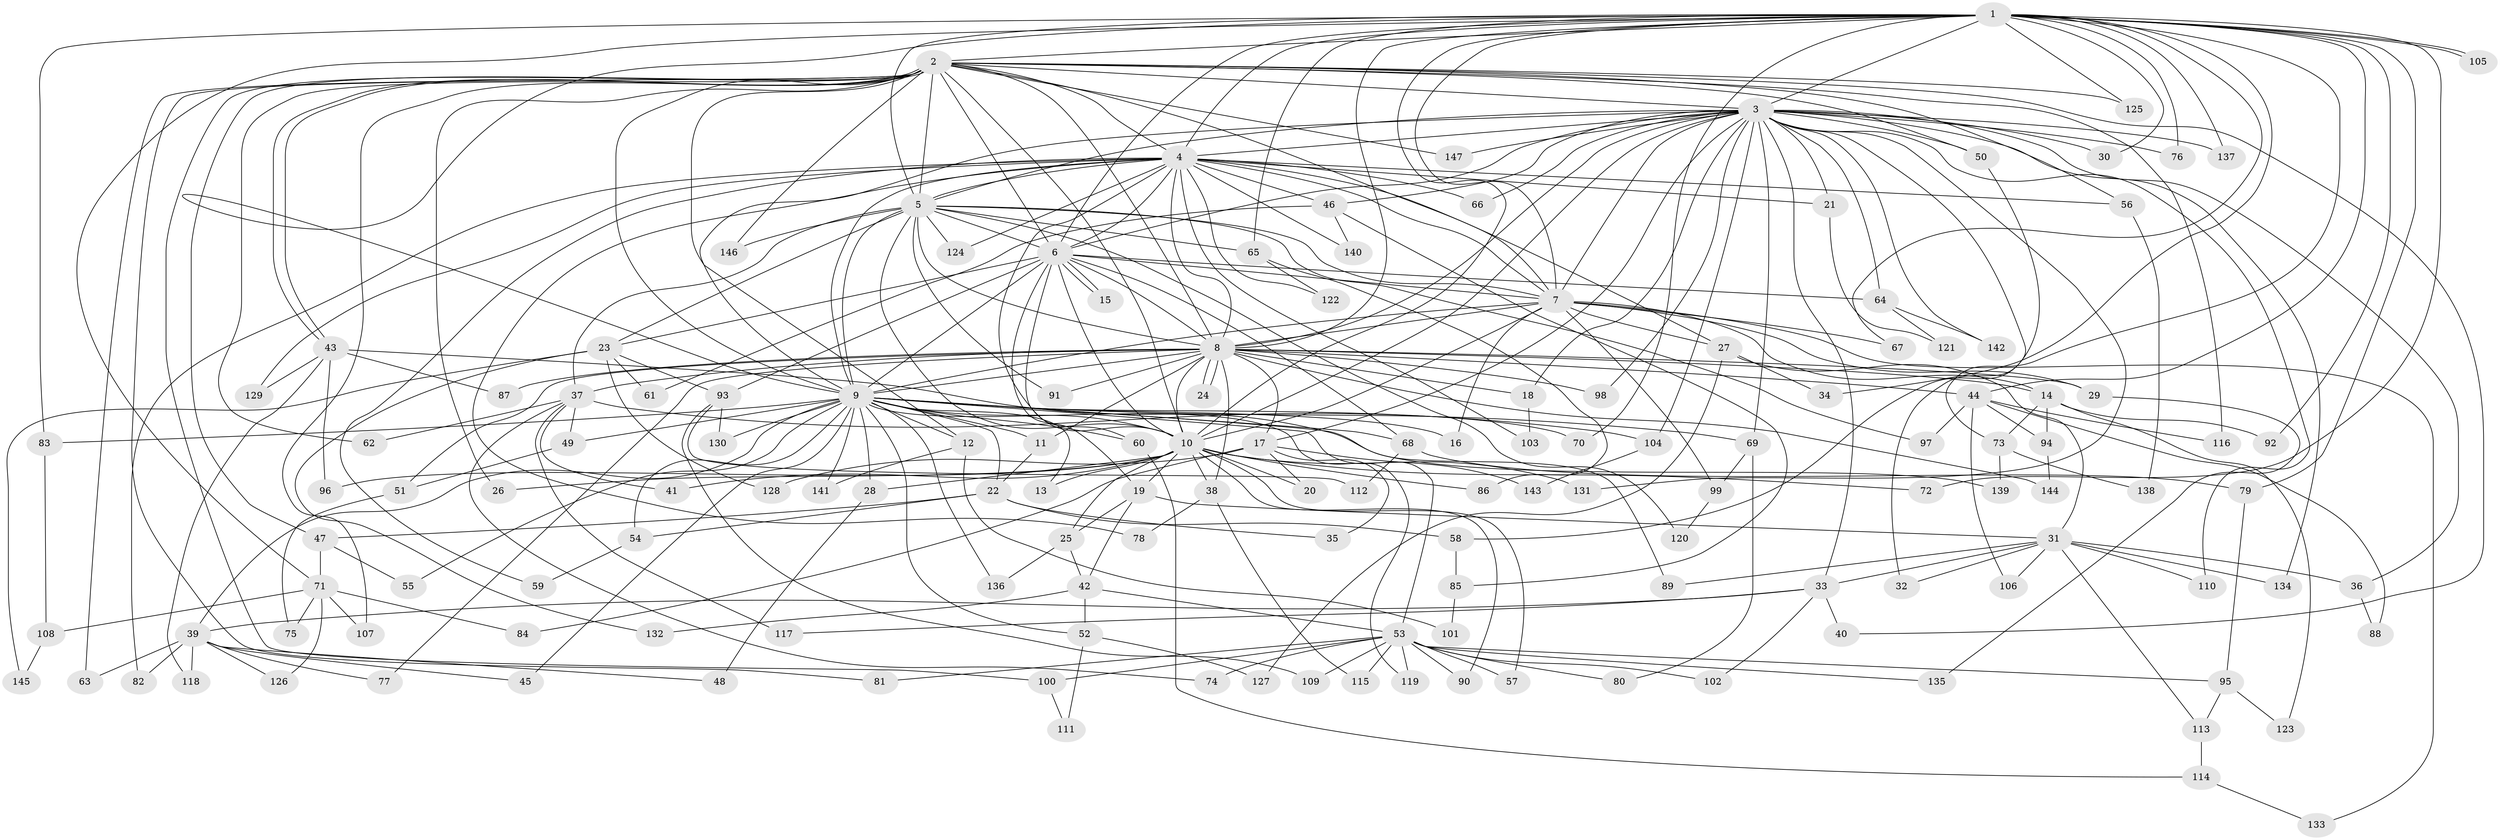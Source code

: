 // coarse degree distribution, {21: 0.03409090909090909, 24: 0.011363636363636364, 34: 0.011363636363636364, 15: 0.03409090909090909, 14: 0.011363636363636364, 29: 0.011363636363636364, 3: 0.1590909090909091, 4: 0.09090909090909091, 2: 0.45454545454545453, 6: 0.022727272727272728, 5: 0.056818181818181816, 1: 0.011363636363636364, 7: 0.056818181818181816, 13: 0.011363636363636364, 8: 0.011363636363636364, 9: 0.011363636363636364}
// Generated by graph-tools (version 1.1) at 2025/17/03/04/25 18:17:15]
// undirected, 147 vertices, 319 edges
graph export_dot {
graph [start="1"]
  node [color=gray90,style=filled];
  1;
  2;
  3;
  4;
  5;
  6;
  7;
  8;
  9;
  10;
  11;
  12;
  13;
  14;
  15;
  16;
  17;
  18;
  19;
  20;
  21;
  22;
  23;
  24;
  25;
  26;
  27;
  28;
  29;
  30;
  31;
  32;
  33;
  34;
  35;
  36;
  37;
  38;
  39;
  40;
  41;
  42;
  43;
  44;
  45;
  46;
  47;
  48;
  49;
  50;
  51;
  52;
  53;
  54;
  55;
  56;
  57;
  58;
  59;
  60;
  61;
  62;
  63;
  64;
  65;
  66;
  67;
  68;
  69;
  70;
  71;
  72;
  73;
  74;
  75;
  76;
  77;
  78;
  79;
  80;
  81;
  82;
  83;
  84;
  85;
  86;
  87;
  88;
  89;
  90;
  91;
  92;
  93;
  94;
  95;
  96;
  97;
  98;
  99;
  100;
  101;
  102;
  103;
  104;
  105;
  106;
  107;
  108;
  109;
  110;
  111;
  112;
  113;
  114;
  115;
  116;
  117;
  118;
  119;
  120;
  121;
  122;
  123;
  124;
  125;
  126;
  127;
  128;
  129;
  130;
  131;
  132;
  133;
  134;
  135;
  136;
  137;
  138;
  139;
  140;
  141;
  142;
  143;
  144;
  145;
  146;
  147;
  1 -- 2;
  1 -- 3;
  1 -- 4;
  1 -- 5;
  1 -- 6;
  1 -- 7;
  1 -- 8;
  1 -- 9;
  1 -- 10;
  1 -- 30;
  1 -- 34;
  1 -- 44;
  1 -- 65;
  1 -- 67;
  1 -- 70;
  1 -- 71;
  1 -- 72;
  1 -- 73;
  1 -- 76;
  1 -- 79;
  1 -- 83;
  1 -- 92;
  1 -- 105;
  1 -- 105;
  1 -- 125;
  1 -- 137;
  2 -- 3;
  2 -- 4;
  2 -- 5;
  2 -- 6;
  2 -- 7;
  2 -- 8;
  2 -- 9;
  2 -- 10;
  2 -- 12;
  2 -- 26;
  2 -- 40;
  2 -- 43;
  2 -- 43;
  2 -- 47;
  2 -- 50;
  2 -- 56;
  2 -- 62;
  2 -- 63;
  2 -- 81;
  2 -- 100;
  2 -- 107;
  2 -- 116;
  2 -- 125;
  2 -- 146;
  2 -- 147;
  3 -- 4;
  3 -- 5;
  3 -- 6;
  3 -- 7;
  3 -- 8;
  3 -- 9;
  3 -- 10;
  3 -- 17;
  3 -- 18;
  3 -- 21;
  3 -- 30;
  3 -- 32;
  3 -- 33;
  3 -- 36;
  3 -- 46;
  3 -- 50;
  3 -- 64;
  3 -- 66;
  3 -- 69;
  3 -- 76;
  3 -- 98;
  3 -- 104;
  3 -- 110;
  3 -- 131;
  3 -- 134;
  3 -- 137;
  3 -- 142;
  3 -- 147;
  4 -- 5;
  4 -- 6;
  4 -- 7;
  4 -- 8;
  4 -- 9;
  4 -- 10;
  4 -- 21;
  4 -- 27;
  4 -- 46;
  4 -- 56;
  4 -- 59;
  4 -- 66;
  4 -- 78;
  4 -- 82;
  4 -- 103;
  4 -- 122;
  4 -- 124;
  4 -- 129;
  4 -- 140;
  5 -- 6;
  5 -- 7;
  5 -- 8;
  5 -- 9;
  5 -- 10;
  5 -- 23;
  5 -- 37;
  5 -- 65;
  5 -- 91;
  5 -- 97;
  5 -- 120;
  5 -- 124;
  5 -- 146;
  6 -- 7;
  6 -- 8;
  6 -- 9;
  6 -- 10;
  6 -- 15;
  6 -- 15;
  6 -- 19;
  6 -- 23;
  6 -- 60;
  6 -- 64;
  6 -- 68;
  6 -- 93;
  7 -- 8;
  7 -- 9;
  7 -- 10;
  7 -- 14;
  7 -- 16;
  7 -- 27;
  7 -- 29;
  7 -- 67;
  7 -- 99;
  7 -- 133;
  8 -- 9;
  8 -- 10;
  8 -- 11;
  8 -- 14;
  8 -- 17;
  8 -- 18;
  8 -- 24;
  8 -- 24;
  8 -- 29;
  8 -- 37;
  8 -- 38;
  8 -- 44;
  8 -- 51;
  8 -- 77;
  8 -- 87;
  8 -- 91;
  8 -- 98;
  8 -- 144;
  9 -- 10;
  9 -- 11;
  9 -- 12;
  9 -- 13;
  9 -- 16;
  9 -- 22;
  9 -- 28;
  9 -- 39;
  9 -- 45;
  9 -- 49;
  9 -- 52;
  9 -- 53;
  9 -- 54;
  9 -- 55;
  9 -- 60;
  9 -- 68;
  9 -- 69;
  9 -- 70;
  9 -- 83;
  9 -- 119;
  9 -- 130;
  9 -- 136;
  9 -- 139;
  9 -- 141;
  10 -- 13;
  10 -- 19;
  10 -- 20;
  10 -- 25;
  10 -- 26;
  10 -- 28;
  10 -- 38;
  10 -- 41;
  10 -- 57;
  10 -- 72;
  10 -- 86;
  10 -- 90;
  10 -- 96;
  10 -- 131;
  11 -- 22;
  12 -- 101;
  12 -- 141;
  14 -- 73;
  14 -- 92;
  14 -- 94;
  14 -- 123;
  17 -- 20;
  17 -- 35;
  17 -- 84;
  17 -- 128;
  17 -- 143;
  18 -- 103;
  19 -- 25;
  19 -- 31;
  19 -- 42;
  21 -- 121;
  22 -- 35;
  22 -- 47;
  22 -- 54;
  22 -- 58;
  23 -- 61;
  23 -- 93;
  23 -- 128;
  23 -- 132;
  23 -- 145;
  25 -- 42;
  25 -- 136;
  27 -- 31;
  27 -- 34;
  27 -- 127;
  28 -- 48;
  29 -- 135;
  31 -- 32;
  31 -- 33;
  31 -- 36;
  31 -- 89;
  31 -- 106;
  31 -- 110;
  31 -- 113;
  31 -- 134;
  33 -- 39;
  33 -- 40;
  33 -- 102;
  33 -- 117;
  36 -- 88;
  37 -- 41;
  37 -- 49;
  37 -- 62;
  37 -- 74;
  37 -- 104;
  37 -- 117;
  38 -- 78;
  38 -- 115;
  39 -- 45;
  39 -- 48;
  39 -- 63;
  39 -- 77;
  39 -- 82;
  39 -- 118;
  39 -- 126;
  42 -- 52;
  42 -- 53;
  42 -- 132;
  43 -- 87;
  43 -- 89;
  43 -- 96;
  43 -- 118;
  43 -- 129;
  44 -- 88;
  44 -- 94;
  44 -- 97;
  44 -- 106;
  44 -- 116;
  46 -- 61;
  46 -- 85;
  46 -- 140;
  47 -- 55;
  47 -- 71;
  49 -- 51;
  50 -- 58;
  51 -- 75;
  52 -- 111;
  52 -- 127;
  53 -- 57;
  53 -- 74;
  53 -- 80;
  53 -- 81;
  53 -- 90;
  53 -- 95;
  53 -- 100;
  53 -- 102;
  53 -- 109;
  53 -- 115;
  53 -- 119;
  53 -- 135;
  54 -- 59;
  56 -- 138;
  58 -- 85;
  60 -- 114;
  64 -- 121;
  64 -- 142;
  65 -- 86;
  65 -- 122;
  68 -- 79;
  68 -- 112;
  69 -- 80;
  69 -- 99;
  71 -- 75;
  71 -- 84;
  71 -- 107;
  71 -- 108;
  71 -- 126;
  73 -- 138;
  73 -- 139;
  79 -- 95;
  83 -- 108;
  85 -- 101;
  93 -- 109;
  93 -- 112;
  93 -- 130;
  94 -- 144;
  95 -- 113;
  95 -- 123;
  99 -- 120;
  100 -- 111;
  104 -- 143;
  108 -- 145;
  113 -- 114;
  114 -- 133;
}
